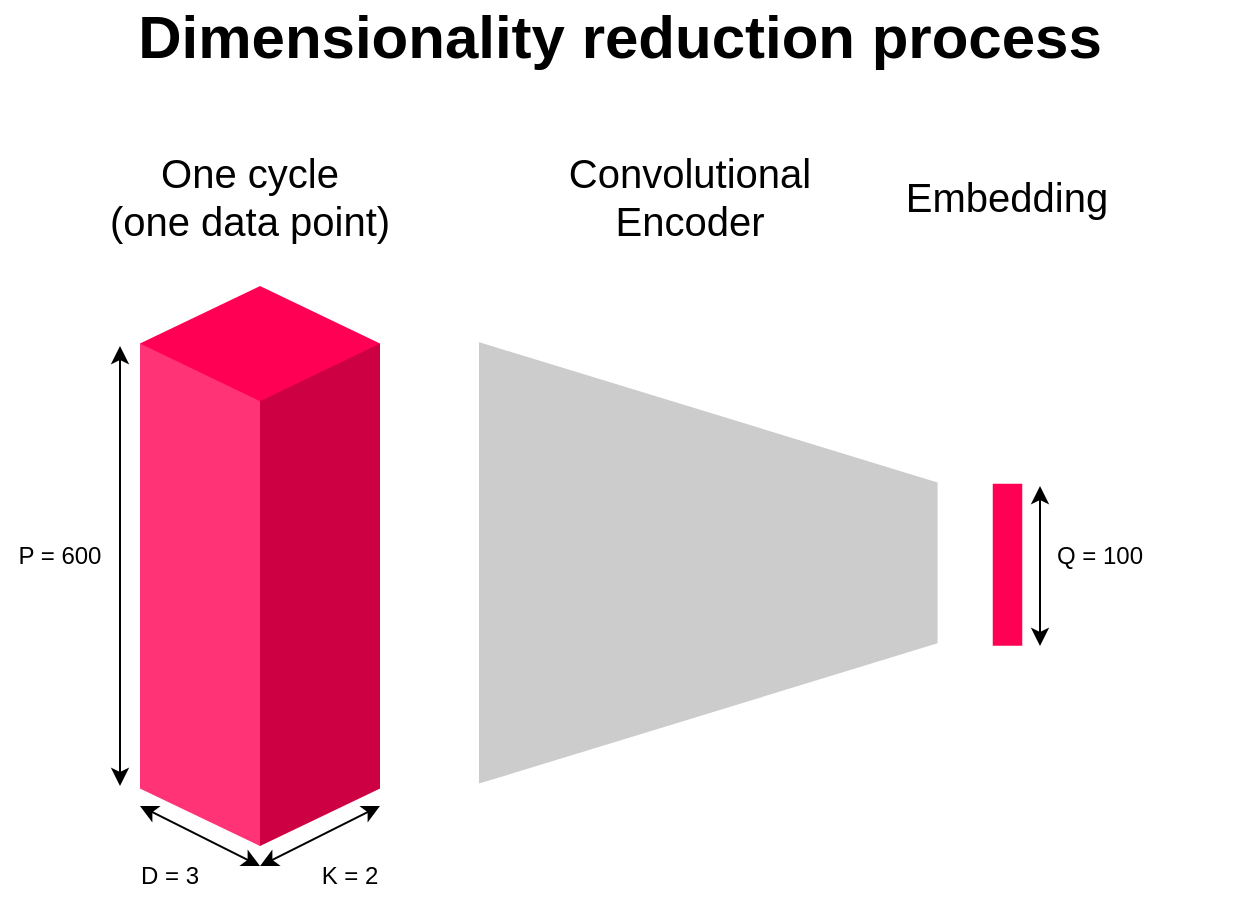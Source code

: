 <mxfile version="16.1.0" type="github"><diagram id="6Icw3DLjEN6iJ-M-iRIA" name="Page-1"><mxGraphModel dx="1186" dy="704" grid="1" gridSize="10" guides="1" tooltips="1" connect="1" arrows="1" fold="1" page="1" pageScale="1" pageWidth="827" pageHeight="1169" math="0" shadow="0"><root><mxCell id="0"/><mxCell id="1" parent="0"/><mxCell id="NlssDEVK8LMOBKa0PH1P-2" value="" style="verticalLabelPosition=bottom;verticalAlign=top;html=1;shape=mxgraph.infographic.shadedCube;isoAngle=15;fillColor=#FF0054;strokeColor=none;" vertex="1" parent="1"><mxGeometry x="170" y="190" width="120" height="280" as="geometry"/></mxCell><mxCell id="NlssDEVK8LMOBKa0PH1P-5" value="" style="endArrow=classic;startArrow=classic;html=1;rounded=0;" edge="1" parent="1"><mxGeometry width="50" height="50" relative="1" as="geometry"><mxPoint x="230" y="480" as="sourcePoint"/><mxPoint x="170" y="450" as="targetPoint"/></mxGeometry></mxCell><mxCell id="NlssDEVK8LMOBKa0PH1P-6" value="" style="endArrow=classic;startArrow=classic;html=1;rounded=0;" edge="1" parent="1"><mxGeometry width="50" height="50" relative="1" as="geometry"><mxPoint x="290" y="450" as="sourcePoint"/><mxPoint x="230" y="480" as="targetPoint"/></mxGeometry></mxCell><mxCell id="NlssDEVK8LMOBKa0PH1P-7" value="" style="endArrow=classic;startArrow=classic;html=1;rounded=0;" edge="1" parent="1"><mxGeometry width="50" height="50" relative="1" as="geometry"><mxPoint x="160" y="220" as="sourcePoint"/><mxPoint x="160" y="440" as="targetPoint"/></mxGeometry></mxCell><mxCell id="NlssDEVK8LMOBKa0PH1P-8" value="P = 600" style="text;html=1;strokeColor=none;fillColor=none;align=center;verticalAlign=middle;whiteSpace=wrap;rounded=0;" vertex="1" parent="1"><mxGeometry x="100" y="310" width="60" height="30" as="geometry"/></mxCell><mxCell id="NlssDEVK8LMOBKa0PH1P-9" value="D = 3" style="text;html=1;strokeColor=none;fillColor=none;align=center;verticalAlign=middle;whiteSpace=wrap;rounded=0;" vertex="1" parent="1"><mxGeometry x="150" y="470" width="70" height="30" as="geometry"/></mxCell><mxCell id="NlssDEVK8LMOBKa0PH1P-10" value="K = 2" style="text;html=1;strokeColor=none;fillColor=none;align=center;verticalAlign=middle;whiteSpace=wrap;rounded=0;" vertex="1" parent="1"><mxGeometry x="240" y="470" width="70" height="30" as="geometry"/></mxCell><mxCell id="NlssDEVK8LMOBKa0PH1P-11" value="&lt;font style=&quot;font-size: 20px&quot;&gt;One cycle &lt;br&gt;(one data point)&lt;/font&gt;" style="text;html=1;strokeColor=none;fillColor=none;align=center;verticalAlign=middle;whiteSpace=wrap;rounded=0;" vertex="1" parent="1"><mxGeometry x="150" y="130" width="150" height="30" as="geometry"/></mxCell><mxCell id="NlssDEVK8LMOBKa0PH1P-13" value="" style="shape=trapezoid;perimeter=trapezoidPerimeter;whiteSpace=wrap;html=1;fixedSize=1;fontSize=20;fillColor=#CCCCCC;strokeColor=#CCCCCC;rotation=90;size=69.83;" vertex="1" parent="1"><mxGeometry x="344.47" y="214.3" width="219.37" height="228.29" as="geometry"/></mxCell><mxCell id="NlssDEVK8LMOBKa0PH1P-14" value="" style="rounded=0;whiteSpace=wrap;html=1;fontSize=20;strokeColor=#FF0054;fillColor=#FF0054;rotation=90;" vertex="1" parent="1"><mxGeometry x="563.75" y="322.5" width="80" height="13.75" as="geometry"/></mxCell><mxCell id="NlssDEVK8LMOBKa0PH1P-15" value="&lt;span style=&quot;font-size: 20px&quot;&gt;Convolutional Encoder&lt;/span&gt;" style="text;html=1;strokeColor=none;fillColor=none;align=center;verticalAlign=middle;whiteSpace=wrap;rounded=0;" vertex="1" parent="1"><mxGeometry x="370" y="130" width="150" height="30" as="geometry"/></mxCell><mxCell id="NlssDEVK8LMOBKa0PH1P-18" value="&lt;span style=&quot;font-size: 20px&quot;&gt;Embedding&lt;/span&gt;" style="text;html=1;strokeColor=none;fillColor=none;align=center;verticalAlign=middle;whiteSpace=wrap;rounded=0;" vertex="1" parent="1"><mxGeometry x="544.38" y="130" width="118.75" height="30" as="geometry"/></mxCell><mxCell id="NlssDEVK8LMOBKa0PH1P-20" value="&lt;font style=&quot;font-size: 30px&quot;&gt;&lt;b&gt;Dimensionality reduction process&lt;/b&gt;&lt;/font&gt;" style="text;html=1;strokeColor=none;fillColor=none;align=center;verticalAlign=middle;whiteSpace=wrap;rounded=0;" vertex="1" parent="1"><mxGeometry x="100" y="50" width="620" height="30" as="geometry"/></mxCell><mxCell id="NlssDEVK8LMOBKa0PH1P-21" value="" style="endArrow=classic;startArrow=classic;html=1;rounded=0;" edge="1" parent="1"><mxGeometry width="50" height="50" relative="1" as="geometry"><mxPoint x="620" y="290" as="sourcePoint"/><mxPoint x="620" y="370" as="targetPoint"/></mxGeometry></mxCell><mxCell id="NlssDEVK8LMOBKa0PH1P-22" value="Q = 100" style="text;html=1;strokeColor=none;fillColor=none;align=center;verticalAlign=middle;whiteSpace=wrap;rounded=0;" vertex="1" parent="1"><mxGeometry x="620" y="310" width="60" height="30" as="geometry"/></mxCell></root></mxGraphModel></diagram></mxfile>